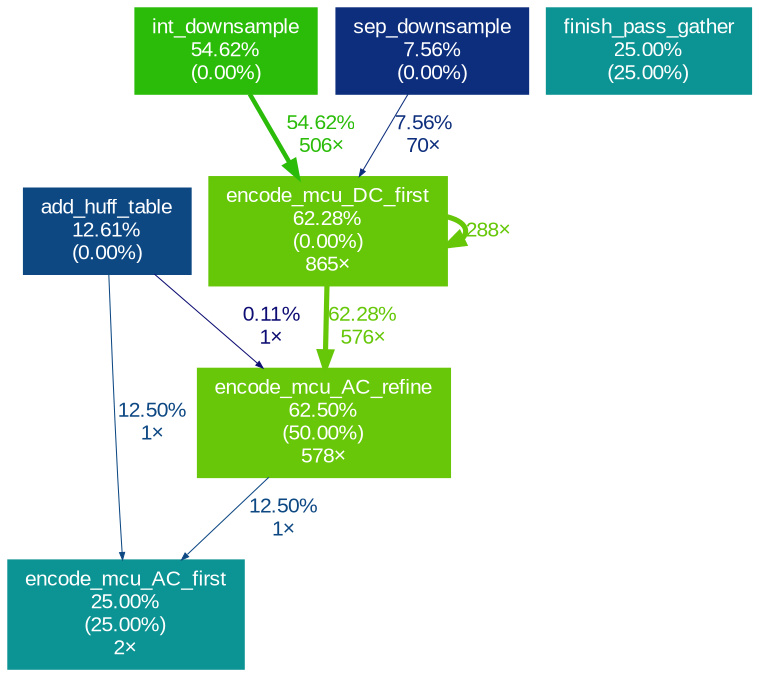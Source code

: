 digraph {
	graph [fontname=Arial, nodesep=0.125, ranksep=0.25];
	node [fontcolor=white, fontname=Arial, height=0, shape=box, style=filled, width=0];
	edge [fontname=Arial];
	1 [color="#68c708", fontcolor="#ffffff", fontsize="10.00", label="encode_mcu_AC_refine\n62.50%\n(50.00%)\n578×"];
	1 -> 4 [arrowsize="0.35", color="#0d4883", fontcolor="#0d4883", fontsize="10.00", label="12.50%\n1×", labeldistance="0.50", penwidth="0.50"];
	2 [color="#66c708", fontcolor="#ffffff", fontsize="10.00", label="encode_mcu_DC_first\n62.28%\n(0.00%)\n865×"];
	2 -> 1 [arrowsize="0.79", color="#66c708", fontcolor="#66c708", fontsize="10.00", label="62.28%\n576×", labeldistance="2.49", penwidth="2.49"];
	2 -> 2 [arrowsize="0.79", color="#66c708", fontcolor="#66c708", fontsize="10.00", label="288×", labeldistance="2.49", penwidth="2.49"];
	3 [color="#2abc09", fontcolor="#ffffff", fontsize="10.00", label="int_downsample\n54.62%\n(0.00%)"];
	3 -> 2 [arrowsize="0.74", color="#2abc09", fontcolor="#2abc09", fontsize="10.00", label="54.62%\n506×", labeldistance="2.18", penwidth="2.18"];
	4 [color="#0c9393", fontcolor="#ffffff", fontsize="10.00", label="encode_mcu_AC_first\n25.00%\n(25.00%)\n2×"];
	5 [color="#0c9393", fontcolor="#ffffff", fontsize="10.00", label="finish_pass_gather\n25.00%\n(25.00%)"];
	6 [color="#0d4883", fontcolor="#ffffff", fontsize="10.00", label="add_huff_table\n12.61%\n(0.00%)"];
	6 -> 1 [arrowsize="0.35", color="#0d0d73", fontcolor="#0d0d73", fontsize="10.00", label="0.11%\n1×", labeldistance="0.50", penwidth="0.50"];
	6 -> 4 [arrowsize="0.35", color="#0d4883", fontcolor="#0d4883", fontsize="10.00", label="12.50%\n1×", labeldistance="0.50", penwidth="0.50"];
	7 [color="#0d2e7c", fontcolor="#ffffff", fontsize="10.00", label="sep_downsample\n7.56%\n(0.00%)"];
	7 -> 2 [arrowsize="0.35", color="#0d2e7c", fontcolor="#0d2e7c", fontsize="10.00", label="7.56%\n70×", labeldistance="0.50", penwidth="0.50"];
}
